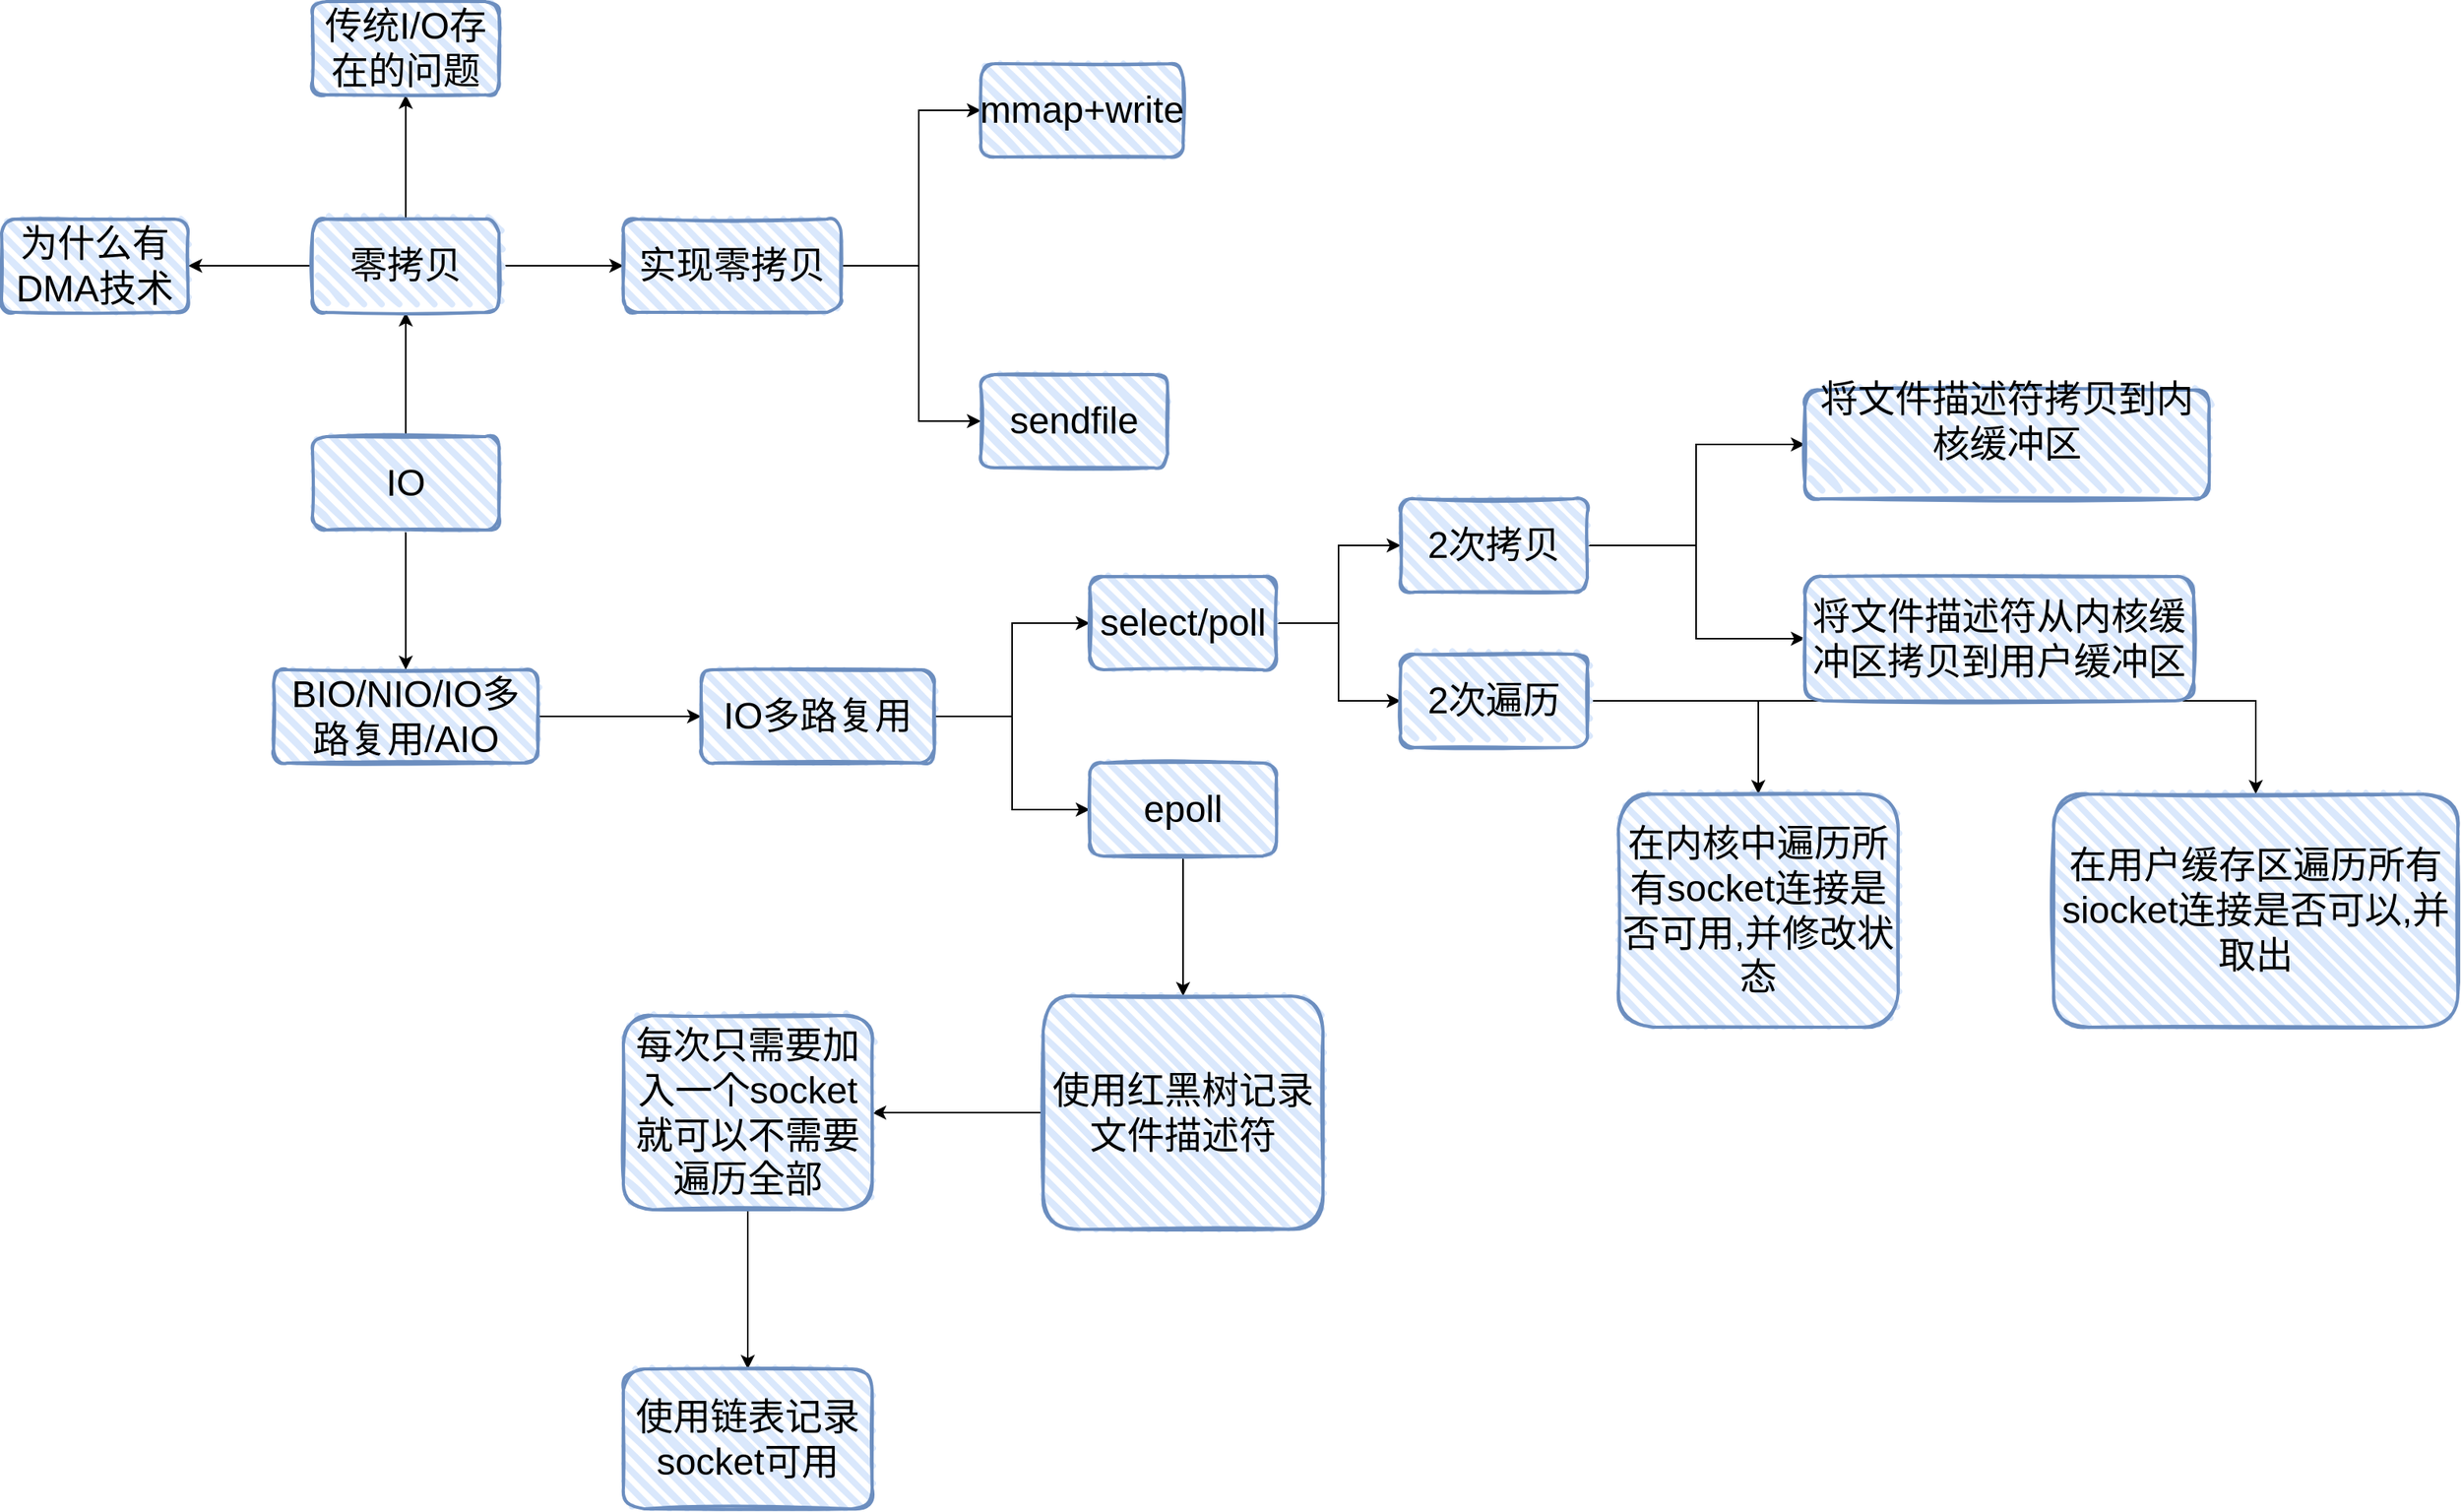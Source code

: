 <mxfile version="20.8.16" type="github">
  <diagram name="第 1 页" id="kGDxpLzvIWw054wfI4Jg">
    <mxGraphModel dx="803" dy="1013" grid="1" gridSize="10" guides="1" tooltips="1" connect="1" arrows="1" fold="1" page="1" pageScale="1" pageWidth="827" pageHeight="1169" math="0" shadow="0">
      <root>
        <mxCell id="0" />
        <mxCell id="1" parent="0" />
        <mxCell id="flMOlkIk6QKhAS_l9XvN-4" value="" style="edgeStyle=orthogonalEdgeStyle;rounded=0;orthogonalLoop=1;jettySize=auto;html=1;" edge="1" parent="1" source="flMOlkIk6QKhAS_l9XvN-1" target="flMOlkIk6QKhAS_l9XvN-3">
          <mxGeometry relative="1" as="geometry" />
        </mxCell>
        <mxCell id="flMOlkIk6QKhAS_l9XvN-17" value="" style="edgeStyle=orthogonalEdgeStyle;rounded=0;orthogonalLoop=1;jettySize=auto;html=1;" edge="1" parent="1" source="flMOlkIk6QKhAS_l9XvN-1" target="flMOlkIk6QKhAS_l9XvN-16">
          <mxGeometry relative="1" as="geometry" />
        </mxCell>
        <mxCell id="flMOlkIk6QKhAS_l9XvN-1" value="IO" style="whiteSpace=wrap;html=1;rounded=1;glass=0;sketch=1;fillWeight=4;hachureGap=8;hachureAngle=45;strokeColor=#6c8ebf;strokeWidth=2;fontFamily=Helvetica;fontSize=24;fontColor=default;fillColor=#dae8fc;" vertex="1" parent="1">
          <mxGeometry x="230" y="330" width="120" height="60" as="geometry" />
        </mxCell>
        <mxCell id="flMOlkIk6QKhAS_l9XvN-6" value="" style="edgeStyle=orthogonalEdgeStyle;rounded=0;orthogonalLoop=1;jettySize=auto;html=1;" edge="1" parent="1" source="flMOlkIk6QKhAS_l9XvN-3" target="flMOlkIk6QKhAS_l9XvN-5">
          <mxGeometry relative="1" as="geometry" />
        </mxCell>
        <mxCell id="flMOlkIk6QKhAS_l9XvN-8" value="" style="edgeStyle=orthogonalEdgeStyle;rounded=0;orthogonalLoop=1;jettySize=auto;html=1;" edge="1" parent="1" source="flMOlkIk6QKhAS_l9XvN-3" target="flMOlkIk6QKhAS_l9XvN-7">
          <mxGeometry relative="1" as="geometry" />
        </mxCell>
        <mxCell id="flMOlkIk6QKhAS_l9XvN-10" value="" style="edgeStyle=orthogonalEdgeStyle;rounded=0;orthogonalLoop=1;jettySize=auto;html=1;" edge="1" parent="1" source="flMOlkIk6QKhAS_l9XvN-3" target="flMOlkIk6QKhAS_l9XvN-9">
          <mxGeometry relative="1" as="geometry" />
        </mxCell>
        <mxCell id="flMOlkIk6QKhAS_l9XvN-3" value="零拷贝" style="whiteSpace=wrap;html=1;rounded=1;glass=0;sketch=1;fillWeight=4;hachureGap=8;hachureAngle=45;strokeColor=#6c8ebf;strokeWidth=2;fontFamily=Helvetica;fontSize=24;fontColor=default;fillColor=#dae8fc;" vertex="1" parent="1">
          <mxGeometry x="230" y="190" width="120" height="60" as="geometry" />
        </mxCell>
        <mxCell id="flMOlkIk6QKhAS_l9XvN-5" value="为什么有DMA技术" style="whiteSpace=wrap;html=1;fontSize=24;fillColor=#dae8fc;strokeColor=#6c8ebf;rounded=1;glass=0;sketch=1;fillWeight=4;hachureGap=8;hachureAngle=45;strokeWidth=2;" vertex="1" parent="1">
          <mxGeometry x="30" y="190" width="120" height="60" as="geometry" />
        </mxCell>
        <mxCell id="flMOlkIk6QKhAS_l9XvN-7" value="传统I/O存在的问题" style="whiteSpace=wrap;html=1;fontSize=24;fillColor=#dae8fc;strokeColor=#6c8ebf;rounded=1;glass=0;sketch=1;fillWeight=4;hachureGap=8;hachureAngle=45;strokeWidth=2;" vertex="1" parent="1">
          <mxGeometry x="230" y="50" width="120" height="60" as="geometry" />
        </mxCell>
        <mxCell id="flMOlkIk6QKhAS_l9XvN-12" style="edgeStyle=orthogonalEdgeStyle;rounded=0;orthogonalLoop=1;jettySize=auto;html=1;" edge="1" parent="1" source="flMOlkIk6QKhAS_l9XvN-9" target="flMOlkIk6QKhAS_l9XvN-13">
          <mxGeometry relative="1" as="geometry">
            <mxPoint x="700" y="220" as="targetPoint" />
            <Array as="points">
              <mxPoint x="620" y="220" />
              <mxPoint x="620" y="120" />
            </Array>
          </mxGeometry>
        </mxCell>
        <mxCell id="flMOlkIk6QKhAS_l9XvN-14" style="edgeStyle=orthogonalEdgeStyle;rounded=0;orthogonalLoop=1;jettySize=auto;html=1;" edge="1" parent="1" source="flMOlkIk6QKhAS_l9XvN-9" target="flMOlkIk6QKhAS_l9XvN-15">
          <mxGeometry relative="1" as="geometry">
            <mxPoint x="700" y="220" as="targetPoint" />
            <Array as="points">
              <mxPoint x="620" y="220" />
              <mxPoint x="620" y="320" />
            </Array>
          </mxGeometry>
        </mxCell>
        <mxCell id="flMOlkIk6QKhAS_l9XvN-9" value="实现零拷贝" style="whiteSpace=wrap;html=1;fontSize=24;fillColor=#dae8fc;strokeColor=#6c8ebf;rounded=1;glass=0;sketch=1;fillWeight=4;hachureGap=8;hachureAngle=45;strokeWidth=2;" vertex="1" parent="1">
          <mxGeometry x="430" y="190" width="140" height="60" as="geometry" />
        </mxCell>
        <mxCell id="flMOlkIk6QKhAS_l9XvN-13" value="mmap+write" style="whiteSpace=wrap;html=1;rounded=1;glass=0;sketch=1;fillWeight=4;hachureGap=8;hachureAngle=45;strokeColor=#6c8ebf;strokeWidth=2;fontFamily=Helvetica;fontSize=24;fontColor=default;fillColor=#dae8fc;" vertex="1" parent="1">
          <mxGeometry x="660" y="90" width="130" height="60" as="geometry" />
        </mxCell>
        <mxCell id="flMOlkIk6QKhAS_l9XvN-15" value="sendfile" style="whiteSpace=wrap;html=1;rounded=1;glass=0;sketch=1;fillWeight=4;hachureGap=8;hachureAngle=45;strokeColor=#6c8ebf;strokeWidth=2;fontFamily=Helvetica;fontSize=24;fontColor=default;fillColor=#dae8fc;" vertex="1" parent="1">
          <mxGeometry x="660" y="290" width="120" height="60" as="geometry" />
        </mxCell>
        <mxCell id="flMOlkIk6QKhAS_l9XvN-19" value="" style="edgeStyle=orthogonalEdgeStyle;rounded=0;orthogonalLoop=1;jettySize=auto;html=1;" edge="1" parent="1" source="flMOlkIk6QKhAS_l9XvN-16" target="flMOlkIk6QKhAS_l9XvN-18">
          <mxGeometry relative="1" as="geometry" />
        </mxCell>
        <mxCell id="flMOlkIk6QKhAS_l9XvN-16" value="BIO/NIO/IO多路复用/AIO" style="whiteSpace=wrap;html=1;fontSize=24;fillColor=#dae8fc;strokeColor=#6c8ebf;rounded=1;glass=0;sketch=1;fillWeight=4;hachureGap=8;hachureAngle=45;strokeWidth=2;" vertex="1" parent="1">
          <mxGeometry x="205" y="480" width="170" height="60" as="geometry" />
        </mxCell>
        <mxCell id="flMOlkIk6QKhAS_l9XvN-21" style="edgeStyle=orthogonalEdgeStyle;rounded=0;orthogonalLoop=1;jettySize=auto;html=1;" edge="1" parent="1" source="flMOlkIk6QKhAS_l9XvN-18" target="flMOlkIk6QKhAS_l9XvN-22">
          <mxGeometry relative="1" as="geometry">
            <mxPoint x="770" y="510" as="targetPoint" />
          </mxGeometry>
        </mxCell>
        <mxCell id="flMOlkIk6QKhAS_l9XvN-23" style="edgeStyle=orthogonalEdgeStyle;rounded=0;orthogonalLoop=1;jettySize=auto;html=1;" edge="1" parent="1" source="flMOlkIk6QKhAS_l9XvN-18" target="flMOlkIk6QKhAS_l9XvN-24">
          <mxGeometry relative="1" as="geometry">
            <mxPoint x="740" y="510" as="targetPoint" />
            <Array as="points">
              <mxPoint x="680" y="510" />
              <mxPoint x="680" y="570" />
            </Array>
          </mxGeometry>
        </mxCell>
        <mxCell id="flMOlkIk6QKhAS_l9XvN-18" value="IO多路复用" style="whiteSpace=wrap;html=1;fontSize=24;fillColor=#dae8fc;strokeColor=#6c8ebf;rounded=1;glass=0;sketch=1;fillWeight=4;hachureGap=8;hachureAngle=45;strokeWidth=2;" vertex="1" parent="1">
          <mxGeometry x="480" y="480" width="150" height="60" as="geometry" />
        </mxCell>
        <mxCell id="flMOlkIk6QKhAS_l9XvN-26" value="" style="edgeStyle=orthogonalEdgeStyle;rounded=0;orthogonalLoop=1;jettySize=auto;html=1;" edge="1" parent="1" source="flMOlkIk6QKhAS_l9XvN-22" target="flMOlkIk6QKhAS_l9XvN-25">
          <mxGeometry relative="1" as="geometry" />
        </mxCell>
        <mxCell id="flMOlkIk6QKhAS_l9XvN-28" style="edgeStyle=orthogonalEdgeStyle;rounded=0;orthogonalLoop=1;jettySize=auto;html=1;" edge="1" parent="1" source="flMOlkIk6QKhAS_l9XvN-22" target="flMOlkIk6QKhAS_l9XvN-29">
          <mxGeometry relative="1" as="geometry">
            <mxPoint x="950" y="460" as="targetPoint" />
          </mxGeometry>
        </mxCell>
        <mxCell id="flMOlkIk6QKhAS_l9XvN-22" value="select/poll" style="whiteSpace=wrap;html=1;rounded=1;glass=0;sketch=1;fillWeight=4;hachureGap=8;hachureAngle=45;strokeColor=#6c8ebf;strokeWidth=2;fontFamily=Helvetica;fontSize=24;fontColor=default;fillColor=#dae8fc;" vertex="1" parent="1">
          <mxGeometry x="730" y="420" width="120" height="60" as="geometry" />
        </mxCell>
        <mxCell id="flMOlkIk6QKhAS_l9XvN-39" value="" style="edgeStyle=orthogonalEdgeStyle;rounded=0;orthogonalLoop=1;jettySize=auto;html=1;" edge="1" parent="1" source="flMOlkIk6QKhAS_l9XvN-24" target="flMOlkIk6QKhAS_l9XvN-38">
          <mxGeometry relative="1" as="geometry" />
        </mxCell>
        <mxCell id="flMOlkIk6QKhAS_l9XvN-24" value="epoll" style="whiteSpace=wrap;html=1;rounded=1;glass=0;sketch=1;fillWeight=4;hachureGap=8;hachureAngle=45;strokeColor=#6c8ebf;strokeWidth=2;fontFamily=Helvetica;fontSize=24;fontColor=default;fillColor=#dae8fc;" vertex="1" parent="1">
          <mxGeometry x="730" y="540" width="120" height="60" as="geometry" />
        </mxCell>
        <mxCell id="flMOlkIk6QKhAS_l9XvN-31" value="" style="edgeStyle=orthogonalEdgeStyle;rounded=0;orthogonalLoop=1;jettySize=auto;html=1;" edge="1" parent="1" source="flMOlkIk6QKhAS_l9XvN-25" target="flMOlkIk6QKhAS_l9XvN-30">
          <mxGeometry relative="1" as="geometry" />
        </mxCell>
        <mxCell id="flMOlkIk6QKhAS_l9XvN-32" style="edgeStyle=orthogonalEdgeStyle;rounded=0;orthogonalLoop=1;jettySize=auto;html=1;" edge="1" parent="1" source="flMOlkIk6QKhAS_l9XvN-25" target="flMOlkIk6QKhAS_l9XvN-33">
          <mxGeometry relative="1" as="geometry">
            <mxPoint x="1210" y="430" as="targetPoint" />
          </mxGeometry>
        </mxCell>
        <mxCell id="flMOlkIk6QKhAS_l9XvN-25" value="2次拷贝" style="whiteSpace=wrap;html=1;fontSize=24;fillColor=#dae8fc;strokeColor=#6c8ebf;rounded=1;glass=0;sketch=1;fillWeight=4;hachureGap=8;hachureAngle=45;strokeWidth=2;" vertex="1" parent="1">
          <mxGeometry x="930" y="370" width="120" height="60" as="geometry" />
        </mxCell>
        <mxCell id="flMOlkIk6QKhAS_l9XvN-34" style="edgeStyle=orthogonalEdgeStyle;rounded=0;orthogonalLoop=1;jettySize=auto;html=1;" edge="1" parent="1" source="flMOlkIk6QKhAS_l9XvN-29" target="flMOlkIk6QKhAS_l9XvN-35">
          <mxGeometry relative="1" as="geometry">
            <mxPoint x="1130" y="590" as="targetPoint" />
          </mxGeometry>
        </mxCell>
        <mxCell id="flMOlkIk6QKhAS_l9XvN-36" style="edgeStyle=orthogonalEdgeStyle;rounded=0;orthogonalLoop=1;jettySize=auto;html=1;" edge="1" parent="1" source="flMOlkIk6QKhAS_l9XvN-29" target="flMOlkIk6QKhAS_l9XvN-37">
          <mxGeometry relative="1" as="geometry">
            <mxPoint x="1420" y="560" as="targetPoint" />
          </mxGeometry>
        </mxCell>
        <mxCell id="flMOlkIk6QKhAS_l9XvN-29" value="2次遍历" style="whiteSpace=wrap;html=1;rounded=1;glass=0;sketch=1;fillWeight=4;hachureGap=8;hachureAngle=45;strokeColor=#6c8ebf;strokeWidth=2;fontFamily=Helvetica;fontSize=24;fontColor=default;fillColor=#dae8fc;" vertex="1" parent="1">
          <mxGeometry x="930" y="470" width="120" height="60" as="geometry" />
        </mxCell>
        <mxCell id="flMOlkIk6QKhAS_l9XvN-30" value="&lt;div&gt;将文件描述符拷贝到内核缓冲区&lt;/div&gt;&lt;div&gt;&lt;br&gt;&lt;/div&gt;" style="whiteSpace=wrap;html=1;fontSize=24;fillColor=#dae8fc;strokeColor=#6c8ebf;rounded=1;glass=0;sketch=1;fillWeight=4;hachureGap=8;hachureAngle=45;strokeWidth=2;" vertex="1" parent="1">
          <mxGeometry x="1190" y="300" width="260" height="70" as="geometry" />
        </mxCell>
        <mxCell id="flMOlkIk6QKhAS_l9XvN-33" value="将文件描述符从内核缓冲区拷贝到用户缓冲区" style="whiteSpace=wrap;html=1;rounded=1;glass=0;sketch=1;fillWeight=4;hachureGap=8;hachureAngle=45;strokeColor=#6c8ebf;strokeWidth=2;fontFamily=Helvetica;fontSize=24;fontColor=default;fillColor=#dae8fc;" vertex="1" parent="1">
          <mxGeometry x="1190" y="420" width="250" height="80" as="geometry" />
        </mxCell>
        <mxCell id="flMOlkIk6QKhAS_l9XvN-35" value="在内核中遍历所有socket连接是否可用,并修改状态" style="whiteSpace=wrap;html=1;rounded=1;glass=0;sketch=1;fillWeight=4;hachureGap=8;hachureAngle=45;strokeColor=#6c8ebf;strokeWidth=2;fontFamily=Helvetica;fontSize=24;fontColor=default;fillColor=#dae8fc;" vertex="1" parent="1">
          <mxGeometry x="1070" y="560" width="180" height="150" as="geometry" />
        </mxCell>
        <mxCell id="flMOlkIk6QKhAS_l9XvN-37" value="在用户缓存区遍历所有siocket连接是否可以,并取出" style="whiteSpace=wrap;html=1;rounded=1;glass=0;sketch=1;fillWeight=4;hachureGap=8;hachureAngle=45;strokeColor=#6c8ebf;strokeWidth=2;fontFamily=Helvetica;fontSize=24;fontColor=default;fillColor=#dae8fc;" vertex="1" parent="1">
          <mxGeometry x="1350" y="560" width="260" height="150" as="geometry" />
        </mxCell>
        <mxCell id="flMOlkIk6QKhAS_l9XvN-41" value="" style="edgeStyle=orthogonalEdgeStyle;rounded=0;orthogonalLoop=1;jettySize=auto;html=1;" edge="1" parent="1" source="flMOlkIk6QKhAS_l9XvN-38" target="flMOlkIk6QKhAS_l9XvN-40">
          <mxGeometry relative="1" as="geometry" />
        </mxCell>
        <mxCell id="flMOlkIk6QKhAS_l9XvN-38" value="使用红黑树记录文件描述符" style="whiteSpace=wrap;html=1;fontSize=24;fillColor=#dae8fc;strokeColor=#6c8ebf;rounded=1;glass=0;sketch=1;fillWeight=4;hachureGap=8;hachureAngle=45;strokeWidth=2;" vertex="1" parent="1">
          <mxGeometry x="700" y="690" width="180" height="150" as="geometry" />
        </mxCell>
        <mxCell id="flMOlkIk6QKhAS_l9XvN-43" value="" style="edgeStyle=orthogonalEdgeStyle;rounded=0;orthogonalLoop=1;jettySize=auto;html=1;" edge="1" parent="1" source="flMOlkIk6QKhAS_l9XvN-40" target="flMOlkIk6QKhAS_l9XvN-42">
          <mxGeometry relative="1" as="geometry" />
        </mxCell>
        <mxCell id="flMOlkIk6QKhAS_l9XvN-40" value="每次只需要加入一个socket就可以不需要遍历全部" style="whiteSpace=wrap;html=1;fontSize=24;fillColor=#dae8fc;strokeColor=#6c8ebf;rounded=1;glass=0;sketch=1;fillWeight=4;hachureGap=8;hachureAngle=45;strokeWidth=2;" vertex="1" parent="1">
          <mxGeometry x="430" y="702.5" width="160" height="125" as="geometry" />
        </mxCell>
        <mxCell id="flMOlkIk6QKhAS_l9XvN-42" value="使用链表记录socket可用" style="whiteSpace=wrap;html=1;fontSize=24;fillColor=#dae8fc;strokeColor=#6c8ebf;rounded=1;glass=0;sketch=1;fillWeight=4;hachureGap=8;hachureAngle=45;strokeWidth=2;" vertex="1" parent="1">
          <mxGeometry x="430" y="930" width="160" height="90" as="geometry" />
        </mxCell>
      </root>
    </mxGraphModel>
  </diagram>
</mxfile>
